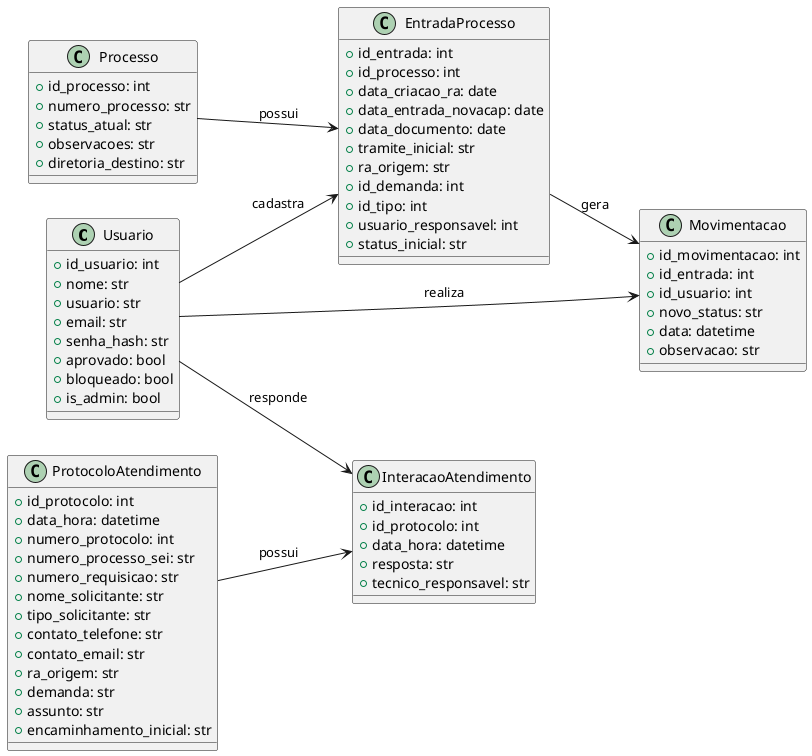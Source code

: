 @startuml

left to right direction

class Usuario {
  +id_usuario: int
  +nome: str
  +usuario: str
  +email: str
  +senha_hash: str
  +aprovado: bool
  +bloqueado: bool
  +is_admin: bool
}

class Processo {
  +id_processo: int
  +numero_processo: str
  +status_atual: str
  +observacoes: str
  +diretoria_destino: str
}

class EntradaProcesso {
  +id_entrada: int
  +id_processo: int
  +data_criacao_ra: date
  +data_entrada_novacap: date
  +data_documento: date
  +tramite_inicial: str
  +ra_origem: str
  +id_demanda: int
  +id_tipo: int
  +usuario_responsavel: int
  +status_inicial: str
}

class Movimentacao {
  +id_movimentacao: int
  +id_entrada: int
  +id_usuario: int
  +novo_status: str
  +data: datetime
  +observacao: str
}

class ProtocoloAtendimento {
  +id_protocolo: int
  +data_hora: datetime
  +numero_protocolo: int
  +numero_processo_sei: str
  +numero_requisicao: str
  +nome_solicitante: str
  +tipo_solicitante: str
  +contato_telefone: str
  +contato_email: str
  +ra_origem: str
  +demanda: str
  +assunto: str
  +encaminhamento_inicial: str
}

class InteracaoAtendimento {
  +id_interacao: int
  +id_protocolo: int
  +data_hora: datetime
  +resposta: str
  +tecnico_responsavel: str
}

Usuario --> Movimentacao : realiza
Usuario --> EntradaProcesso : cadastra
Usuario --> InteracaoAtendimento : responde
Processo --> EntradaProcesso : possui
EntradaProcesso --> Movimentacao : gera
ProtocoloAtendimento --> InteracaoAtendimento : possui

@enduml
